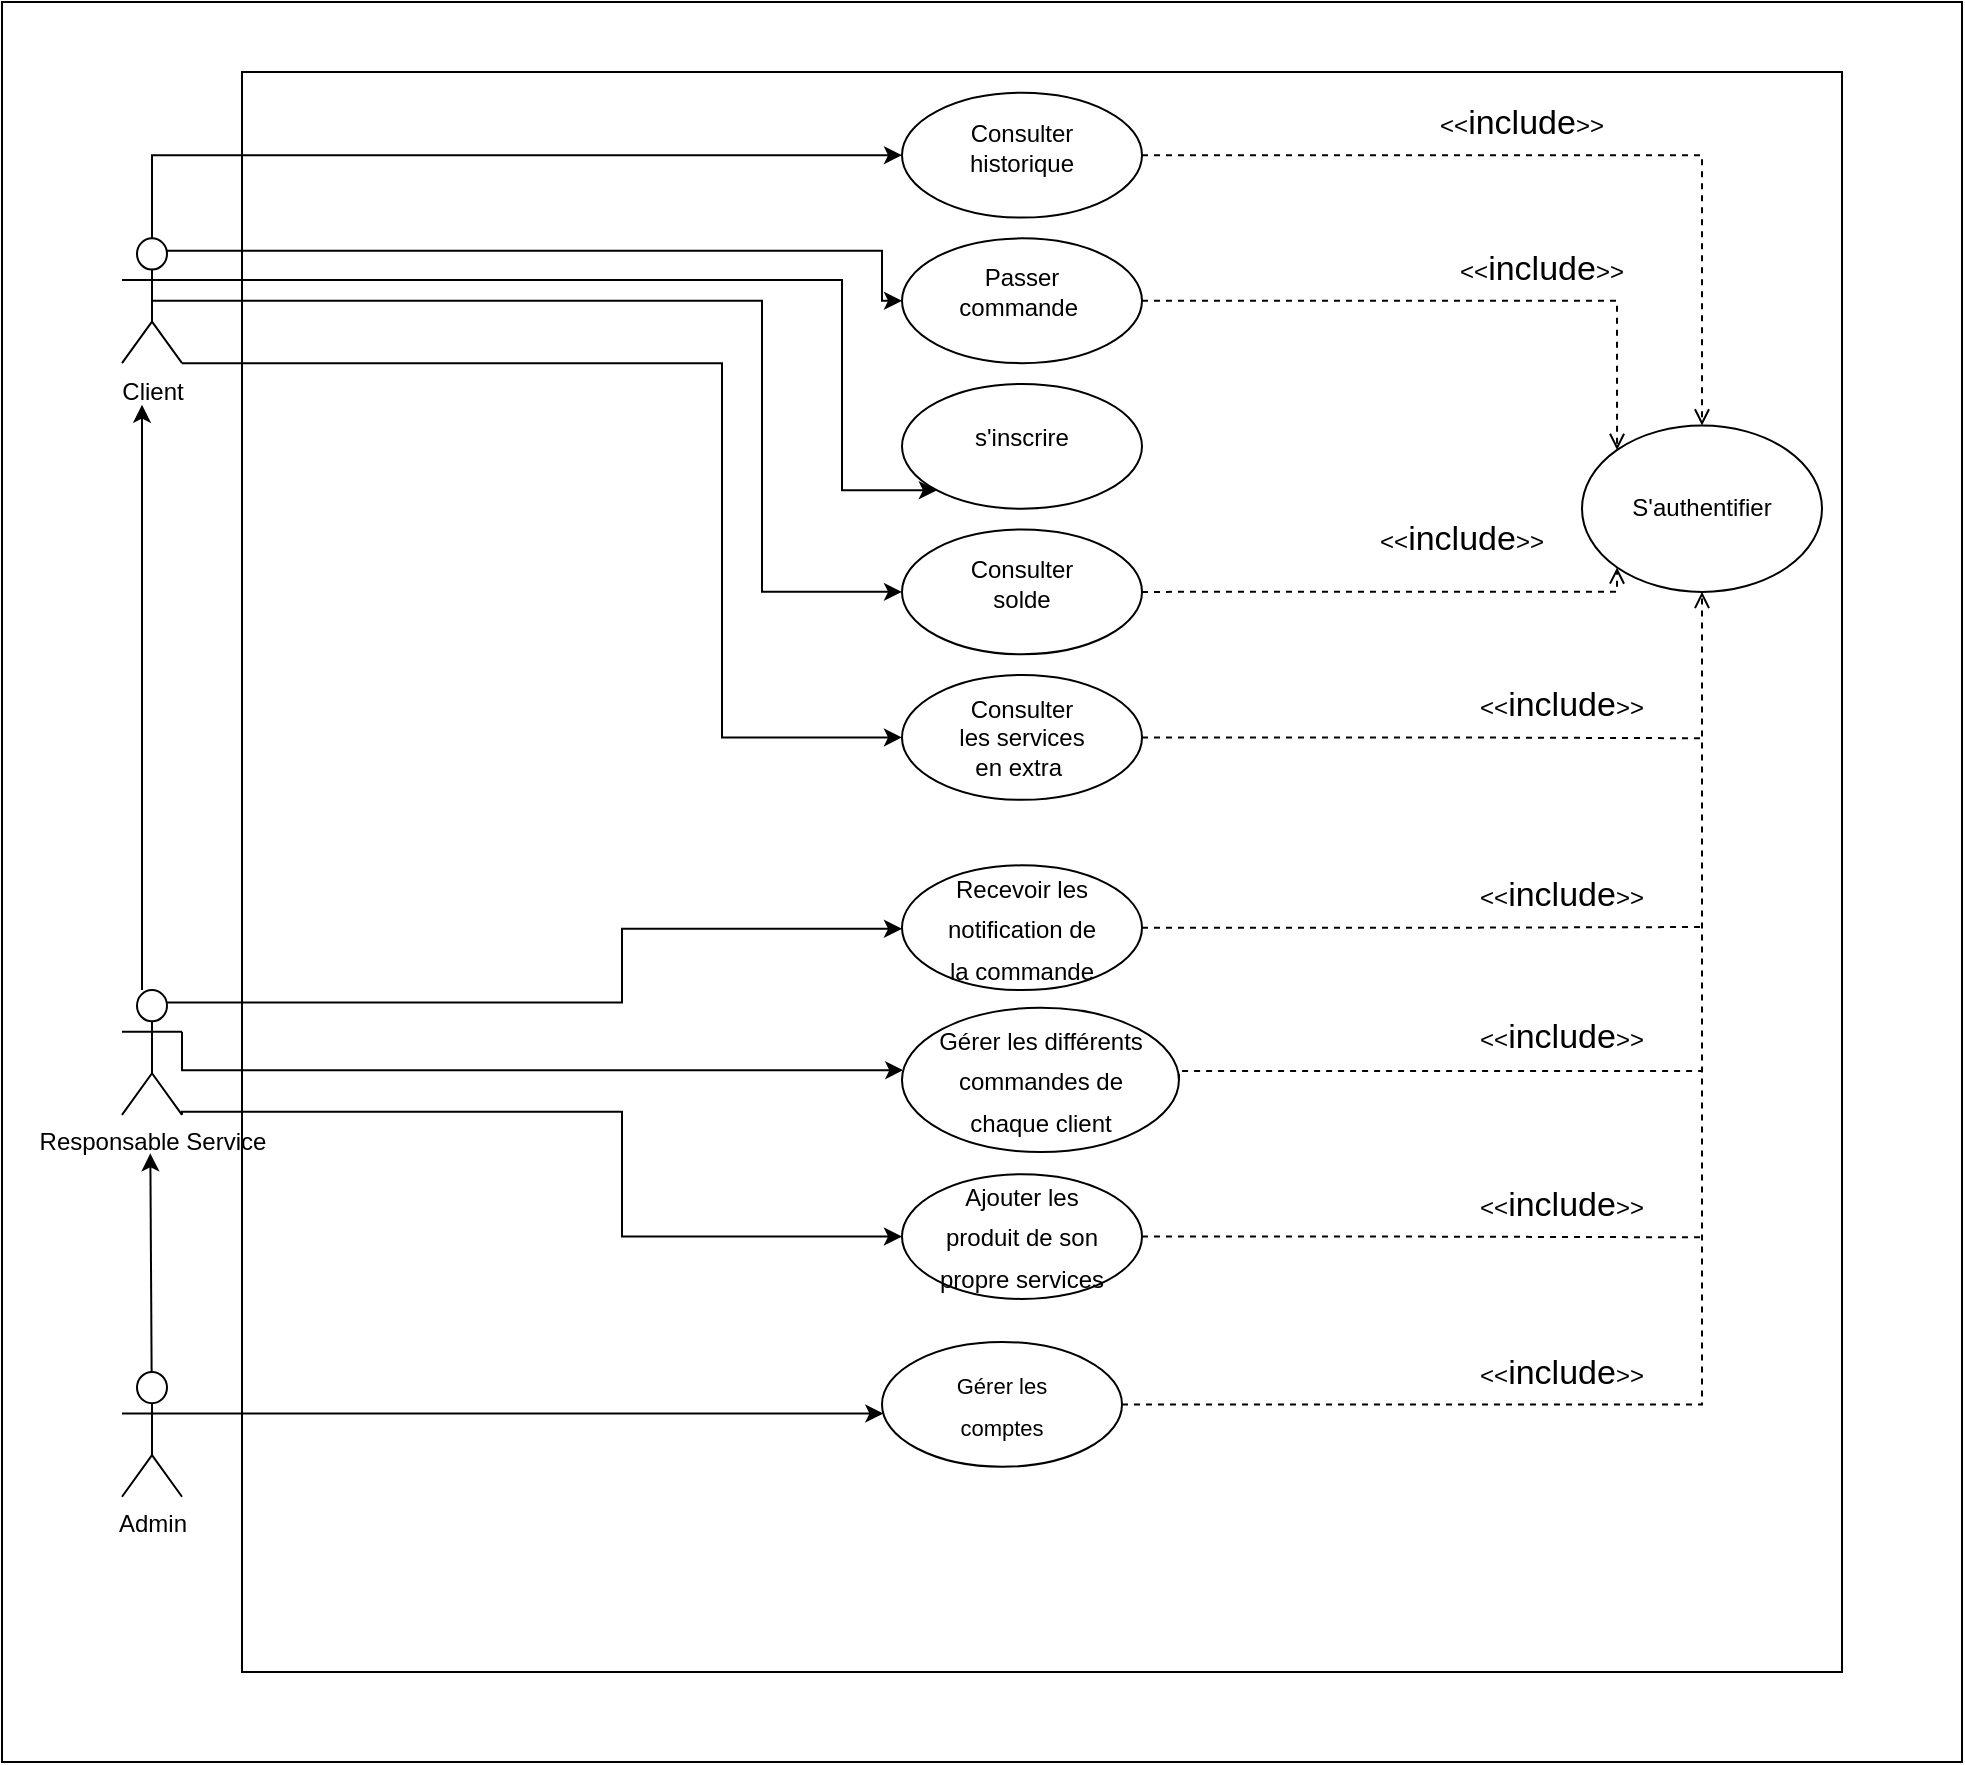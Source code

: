 <mxfile version="20.8.23" type="github">
  <diagram name="Page-1" id="Ohr7rfkL9KGcoza_FenF">
    <mxGraphModel dx="1120" dy="395" grid="1" gridSize="10" guides="1" tooltips="1" connect="1" arrows="1" fold="1" page="1" pageScale="1" pageWidth="827" pageHeight="1169" math="0" shadow="0">
      <root>
        <mxCell id="0" />
        <mxCell id="1" parent="0" />
        <mxCell id="cCbMwtoUdOYUd3SqK9MC-8" value="" style="rounded=0;whiteSpace=wrap;html=1;strokeColor=default;fontFamily=Helvetica;fontSize=12;fontColor=default;fillColor=default;movable=1;resizable=1;rotatable=1;deletable=1;editable=1;locked=0;connectable=1;" parent="1" vertex="1">
          <mxGeometry x="130" y="40" width="980" height="880" as="geometry" />
        </mxCell>
        <mxCell id="FbdB9yheL0EueXW62vN_-1" value="" style="whiteSpace=wrap;html=1;aspect=fixed;movable=1;resizable=1;rotatable=1;deletable=1;editable=1;locked=0;connectable=1;" parent="1" vertex="1">
          <mxGeometry x="250" y="75" width="800" height="800" as="geometry" />
        </mxCell>
        <mxCell id="GGOZEgVhEpOkgXt1D6zr-87" style="edgeStyle=orthogonalEdgeStyle;rounded=0;orthogonalLoop=1;jettySize=auto;html=1;exitX=0.5;exitY=0.5;exitDx=0;exitDy=0;exitPerimeter=0;fontSize=12;" parent="1" source="FbdB9yheL0EueXW62vN_-2" edge="1">
          <mxGeometry relative="1" as="geometry">
            <mxPoint x="580" y="334.939" as="targetPoint" />
            <Array as="points">
              <mxPoint x="510" y="189.373" />
              <mxPoint x="510" y="334.939" />
            </Array>
          </mxGeometry>
        </mxCell>
        <mxCell id="FbdB9yheL0EueXW62vN_-2" value="Client" style="shape=umlActor;verticalLabelPosition=bottom;verticalAlign=top;html=1;outlineConnect=0;labelBorderColor=none;" parent="1" vertex="1">
          <mxGeometry x="190" y="158.18" width="30" height="62.385" as="geometry" />
        </mxCell>
        <mxCell id="FbdB9yheL0EueXW62vN_-3" value="Responsable Service" style="shape=umlActor;verticalLabelPosition=bottom;verticalAlign=top;html=1;outlineConnect=0;" parent="1" vertex="1">
          <mxGeometry x="190" y="534.052" width="30" height="62.385" as="geometry" />
        </mxCell>
        <mxCell id="GGOZEgVhEpOkgXt1D6zr-15" value="" style="group;movable=1;resizable=1;rotatable=1;deletable=1;editable=1;locked=0;connectable=1;" parent="1" vertex="1" connectable="0">
          <mxGeometry x="920" y="251.758" width="120" height="83.18" as="geometry" />
        </mxCell>
        <mxCell id="FbdB9yheL0EueXW62vN_-14" value="" style="ellipse;whiteSpace=wrap;html=1;" parent="GGOZEgVhEpOkgXt1D6zr-15" vertex="1">
          <mxGeometry width="120" height="83.18" as="geometry" />
        </mxCell>
        <mxCell id="FbdB9yheL0EueXW62vN_-27" value="S&#39;authentifier" style="text;html=1;strokeColor=none;fillColor=none;align=center;verticalAlign=middle;whiteSpace=wrap;rounded=0;" parent="GGOZEgVhEpOkgXt1D6zr-15" vertex="1">
          <mxGeometry x="30" y="25.994" width="60" height="31.193" as="geometry" />
        </mxCell>
        <mxCell id="GGOZEgVhEpOkgXt1D6zr-27" value="" style="group" parent="1" vertex="1" connectable="0">
          <mxGeometry x="580" y="85.398" width="120" height="62.385" as="geometry" />
        </mxCell>
        <mxCell id="GGOZEgVhEpOkgXt1D6zr-24" value="" style="group" parent="GGOZEgVhEpOkgXt1D6zr-27" vertex="1" connectable="0">
          <mxGeometry width="120" height="62.385" as="geometry" />
        </mxCell>
        <mxCell id="GGOZEgVhEpOkgXt1D6zr-25" value="" style="ellipse;whiteSpace=wrap;html=1;" parent="GGOZEgVhEpOkgXt1D6zr-24" vertex="1">
          <mxGeometry width="120" height="62.385" as="geometry" />
        </mxCell>
        <mxCell id="GGOZEgVhEpOkgXt1D6zr-26" value="Consulter historique" style="text;html=1;strokeColor=none;fillColor=none;align=center;verticalAlign=middle;whiteSpace=wrap;rounded=0;" parent="GGOZEgVhEpOkgXt1D6zr-24" vertex="1">
          <mxGeometry x="30" y="15.596" width="60" height="23.394" as="geometry" />
        </mxCell>
        <mxCell id="GGOZEgVhEpOkgXt1D6zr-84" style="edgeStyle=orthogonalEdgeStyle;rounded=0;orthogonalLoop=1;jettySize=auto;html=1;exitX=0.5;exitY=0;exitDx=0;exitDy=0;exitPerimeter=0;fontSize=12;" parent="1" source="FbdB9yheL0EueXW62vN_-2" target="GGOZEgVhEpOkgXt1D6zr-25" edge="1">
          <mxGeometry relative="1" as="geometry">
            <Array as="points">
              <mxPoint x="205" y="116.59" />
            </Array>
          </mxGeometry>
        </mxCell>
        <mxCell id="GGOZEgVhEpOkgXt1D6zr-52" value="" style="group" parent="1" vertex="1" connectable="0">
          <mxGeometry x="580" y="158.18" width="120" height="62.385" as="geometry" />
        </mxCell>
        <mxCell id="GGOZEgVhEpOkgXt1D6zr-53" style="edgeStyle=orthogonalEdgeStyle;rounded=0;orthogonalLoop=1;jettySize=auto;html=1;exitX=1;exitY=0.333;exitDx=0;exitDy=0;exitPerimeter=0;entryX=0;entryY=0.5;entryDx=0;entryDy=0;" parent="GGOZEgVhEpOkgXt1D6zr-52" edge="1">
          <mxGeometry relative="1" as="geometry">
            <mxPoint y="41.59" as="targetPoint" />
          </mxGeometry>
        </mxCell>
        <mxCell id="GGOZEgVhEpOkgXt1D6zr-54" value="" style="group" parent="GGOZEgVhEpOkgXt1D6zr-52" vertex="1" connectable="0">
          <mxGeometry width="120" height="62.385" as="geometry" />
        </mxCell>
        <mxCell id="GGOZEgVhEpOkgXt1D6zr-55" value="" style="ellipse;whiteSpace=wrap;html=1;" parent="GGOZEgVhEpOkgXt1D6zr-54" vertex="1">
          <mxGeometry width="120" height="62.385" as="geometry" />
        </mxCell>
        <mxCell id="GGOZEgVhEpOkgXt1D6zr-56" value="Passer commande&amp;nbsp;" style="text;html=1;strokeColor=none;fillColor=none;align=center;verticalAlign=middle;whiteSpace=wrap;rounded=0;" parent="GGOZEgVhEpOkgXt1D6zr-54" vertex="1">
          <mxGeometry x="30" y="15.596" width="60" height="23.394" as="geometry" />
        </mxCell>
        <mxCell id="GGOZEgVhEpOkgXt1D6zr-85" style="edgeStyle=orthogonalEdgeStyle;rounded=0;orthogonalLoop=1;jettySize=auto;html=1;exitX=0.75;exitY=0.1;exitDx=0;exitDy=0;exitPerimeter=0;entryX=0;entryY=0.5;entryDx=0;entryDy=0;fontSize=12;" parent="1" source="FbdB9yheL0EueXW62vN_-2" target="GGOZEgVhEpOkgXt1D6zr-55" edge="1">
          <mxGeometry relative="1" as="geometry">
            <Array as="points">
              <mxPoint x="570" y="164.419" />
              <mxPoint x="570" y="189.373" />
            </Array>
          </mxGeometry>
        </mxCell>
        <mxCell id="GGOZEgVhEpOkgXt1D6zr-57" value="" style="group" parent="1" vertex="1" connectable="0">
          <mxGeometry x="580" y="230.963" width="120" height="62.385" as="geometry" />
        </mxCell>
        <mxCell id="GGOZEgVhEpOkgXt1D6zr-58" style="edgeStyle=orthogonalEdgeStyle;rounded=0;orthogonalLoop=1;jettySize=auto;html=1;exitX=1;exitY=0.333;exitDx=0;exitDy=0;exitPerimeter=0;entryX=0;entryY=0.5;entryDx=0;entryDy=0;" parent="GGOZEgVhEpOkgXt1D6zr-57" edge="1">
          <mxGeometry relative="1" as="geometry">
            <mxPoint y="41.59" as="targetPoint" />
          </mxGeometry>
        </mxCell>
        <mxCell id="GGOZEgVhEpOkgXt1D6zr-59" value="" style="group" parent="GGOZEgVhEpOkgXt1D6zr-57" vertex="1" connectable="0">
          <mxGeometry width="120" height="62.385" as="geometry" />
        </mxCell>
        <mxCell id="GGOZEgVhEpOkgXt1D6zr-60" value="" style="ellipse;whiteSpace=wrap;html=1;" parent="GGOZEgVhEpOkgXt1D6zr-59" vertex="1">
          <mxGeometry width="120" height="62.385" as="geometry" />
        </mxCell>
        <mxCell id="GGOZEgVhEpOkgXt1D6zr-61" value="s&#39;inscrire" style="text;html=1;strokeColor=none;fillColor=none;align=center;verticalAlign=middle;whiteSpace=wrap;rounded=0;" parent="GGOZEgVhEpOkgXt1D6zr-59" vertex="1">
          <mxGeometry x="30" y="15.596" width="60" height="23.394" as="geometry" />
        </mxCell>
        <mxCell id="GGOZEgVhEpOkgXt1D6zr-86" style="edgeStyle=orthogonalEdgeStyle;rounded=0;orthogonalLoop=1;jettySize=auto;html=1;exitX=1;exitY=0.333;exitDx=0;exitDy=0;exitPerimeter=0;entryX=0;entryY=1;entryDx=0;entryDy=0;fontSize=12;" parent="1" source="FbdB9yheL0EueXW62vN_-2" target="GGOZEgVhEpOkgXt1D6zr-60" edge="1">
          <mxGeometry relative="1" as="geometry">
            <Array as="points">
              <mxPoint x="550" y="178.976" />
              <mxPoint x="550" y="283.991" />
            </Array>
          </mxGeometry>
        </mxCell>
        <mxCell id="GGOZEgVhEpOkgXt1D6zr-62" value="" style="group" parent="1" vertex="1" connectable="0">
          <mxGeometry x="580" y="303.746" width="120" height="62.385" as="geometry" />
        </mxCell>
        <mxCell id="GGOZEgVhEpOkgXt1D6zr-63" style="edgeStyle=orthogonalEdgeStyle;rounded=0;orthogonalLoop=1;jettySize=auto;html=1;exitX=1;exitY=0.333;exitDx=0;exitDy=0;exitPerimeter=0;entryX=0;entryY=0.5;entryDx=0;entryDy=0;" parent="GGOZEgVhEpOkgXt1D6zr-62" edge="1">
          <mxGeometry relative="1" as="geometry">
            <mxPoint y="41.59" as="targetPoint" />
          </mxGeometry>
        </mxCell>
        <mxCell id="GGOZEgVhEpOkgXt1D6zr-64" value="" style="group" parent="GGOZEgVhEpOkgXt1D6zr-62" vertex="1" connectable="0">
          <mxGeometry width="120" height="62.385" as="geometry" />
        </mxCell>
        <mxCell id="GGOZEgVhEpOkgXt1D6zr-65" value="" style="ellipse;whiteSpace=wrap;html=1;" parent="GGOZEgVhEpOkgXt1D6zr-64" vertex="1">
          <mxGeometry width="120" height="62.385" as="geometry" />
        </mxCell>
        <mxCell id="GGOZEgVhEpOkgXt1D6zr-66" value="Consulter solde" style="text;html=1;strokeColor=none;fillColor=none;align=center;verticalAlign=middle;whiteSpace=wrap;rounded=0;" parent="GGOZEgVhEpOkgXt1D6zr-64" vertex="1">
          <mxGeometry x="30" y="15.596" width="60" height="23.394" as="geometry" />
        </mxCell>
        <mxCell id="GGOZEgVhEpOkgXt1D6zr-67" value="" style="group" parent="1" vertex="1" connectable="0">
          <mxGeometry x="580" y="376.529" width="120" height="62.385" as="geometry" />
        </mxCell>
        <mxCell id="GGOZEgVhEpOkgXt1D6zr-68" style="edgeStyle=orthogonalEdgeStyle;rounded=0;orthogonalLoop=1;jettySize=auto;html=1;exitX=1;exitY=0.333;exitDx=0;exitDy=0;exitPerimeter=0;entryX=0;entryY=0.5;entryDx=0;entryDy=0;" parent="GGOZEgVhEpOkgXt1D6zr-67" edge="1">
          <mxGeometry relative="1" as="geometry">
            <mxPoint y="41.59" as="targetPoint" />
          </mxGeometry>
        </mxCell>
        <mxCell id="GGOZEgVhEpOkgXt1D6zr-69" value="" style="group" parent="GGOZEgVhEpOkgXt1D6zr-67" vertex="1" connectable="0">
          <mxGeometry width="120" height="62.385" as="geometry" />
        </mxCell>
        <mxCell id="GGOZEgVhEpOkgXt1D6zr-125" style="edgeStyle=orthogonalEdgeStyle;rounded=0;orthogonalLoop=1;jettySize=auto;html=1;exitX=1;exitY=0.5;exitDx=0;exitDy=0;dashed=1;fontSize=12;endArrow=none;endFill=0;" parent="GGOZEgVhEpOkgXt1D6zr-69" source="GGOZEgVhEpOkgXt1D6zr-70" edge="1">
          <mxGeometry relative="1" as="geometry">
            <mxPoint x="400" y="31.593" as="targetPoint" />
          </mxGeometry>
        </mxCell>
        <mxCell id="GGOZEgVhEpOkgXt1D6zr-70" value="" style="ellipse;whiteSpace=wrap;html=1;" parent="GGOZEgVhEpOkgXt1D6zr-69" vertex="1">
          <mxGeometry width="120" height="62.385" as="geometry" />
        </mxCell>
        <mxCell id="GGOZEgVhEpOkgXt1D6zr-71" value="Consulter les services en extra&amp;nbsp;" style="text;html=1;strokeColor=none;fillColor=none;align=center;verticalAlign=middle;whiteSpace=wrap;rounded=0;" parent="GGOZEgVhEpOkgXt1D6zr-69" vertex="1">
          <mxGeometry x="25" y="19.496" width="70" height="23.394" as="geometry" />
        </mxCell>
        <mxCell id="GGOZEgVhEpOkgXt1D6zr-124" style="edgeStyle=orthogonalEdgeStyle;rounded=0;orthogonalLoop=1;jettySize=auto;html=1;exitX=1;exitY=0.5;exitDx=0;exitDy=0;dashed=1;fontSize=12;endArrow=none;endFill=0;" parent="1" source="GGOZEgVhEpOkgXt1D6zr-91" edge="1">
          <mxGeometry relative="1" as="geometry">
            <mxPoint x="980" y="502.499" as="targetPoint" />
          </mxGeometry>
        </mxCell>
        <mxCell id="GGOZEgVhEpOkgXt1D6zr-123" style="edgeStyle=orthogonalEdgeStyle;rounded=0;orthogonalLoop=1;jettySize=auto;html=1;exitX=1;exitY=0.5;exitDx=0;exitDy=0;dashed=1;fontSize=12;endArrow=none;endFill=0;" parent="1" source="GGOZEgVhEpOkgXt1D6zr-92" edge="1">
          <mxGeometry relative="1" as="geometry">
            <mxPoint x="980" y="574.482" as="targetPoint" />
            <Array as="points">
              <mxPoint x="719" y="574" />
            </Array>
          </mxGeometry>
        </mxCell>
        <mxCell id="GGOZEgVhEpOkgXt1D6zr-122" style="edgeStyle=orthogonalEdgeStyle;rounded=0;orthogonalLoop=1;jettySize=auto;html=1;exitX=1;exitY=0.5;exitDx=0;exitDy=0;dashed=1;fontSize=12;endArrow=none;endFill=0;" parent="1" source="GGOZEgVhEpOkgXt1D6zr-93" edge="1">
          <mxGeometry relative="1" as="geometry">
            <mxPoint x="980" y="657.663" as="targetPoint" />
          </mxGeometry>
        </mxCell>
        <mxCell id="GGOZEgVhEpOkgXt1D6zr-114" style="edgeStyle=orthogonalEdgeStyle;rounded=0;orthogonalLoop=1;jettySize=auto;html=1;exitX=1;exitY=0.5;exitDx=0;exitDy=0;entryX=0.5;entryY=1;entryDx=0;entryDy=0;fontSize=12;dashed=1;endArrow=open;endFill=0;" parent="1" source="GGOZEgVhEpOkgXt1D6zr-99" target="FbdB9yheL0EueXW62vN_-14" edge="1">
          <mxGeometry relative="1" as="geometry" />
        </mxCell>
        <mxCell id="GGOZEgVhEpOkgXt1D6zr-88" style="edgeStyle=orthogonalEdgeStyle;rounded=0;orthogonalLoop=1;jettySize=auto;html=1;exitX=1;exitY=1;exitDx=0;exitDy=0;exitPerimeter=0;entryX=0;entryY=0.5;entryDx=0;entryDy=0;fontSize=12;" parent="1" source="FbdB9yheL0EueXW62vN_-2" target="GGOZEgVhEpOkgXt1D6zr-70" edge="1">
          <mxGeometry relative="1" as="geometry">
            <Array as="points">
              <mxPoint x="490" y="220.566" />
              <mxPoint x="490" y="407.722" />
            </Array>
          </mxGeometry>
        </mxCell>
        <mxCell id="GGOZEgVhEpOkgXt1D6zr-126" style="edgeStyle=orthogonalEdgeStyle;rounded=0;orthogonalLoop=1;jettySize=auto;html=1;exitX=1;exitY=0.5;exitDx=0;exitDy=0;entryX=0;entryY=1;entryDx=0;entryDy=0;dashed=1;fontSize=12;endArrow=open;endFill=0;" parent="1" source="GGOZEgVhEpOkgXt1D6zr-65" target="FbdB9yheL0EueXW62vN_-14" edge="1">
          <mxGeometry relative="1" as="geometry">
            <Array as="points">
              <mxPoint x="938" y="334.939" />
            </Array>
          </mxGeometry>
        </mxCell>
        <mxCell id="GGOZEgVhEpOkgXt1D6zr-128" style="edgeStyle=orthogonalEdgeStyle;rounded=0;orthogonalLoop=1;jettySize=auto;html=1;exitX=1;exitY=0.5;exitDx=0;exitDy=0;entryX=0;entryY=0;entryDx=0;entryDy=0;dashed=1;fontSize=12;endArrow=open;endFill=0;" parent="1" source="GGOZEgVhEpOkgXt1D6zr-55" target="FbdB9yheL0EueXW62vN_-14" edge="1">
          <mxGeometry relative="1" as="geometry" />
        </mxCell>
        <mxCell id="GGOZEgVhEpOkgXt1D6zr-129" style="edgeStyle=orthogonalEdgeStyle;rounded=0;orthogonalLoop=1;jettySize=auto;html=1;exitX=1;exitY=0.5;exitDx=0;exitDy=0;entryX=0.5;entryY=0;entryDx=0;entryDy=0;dashed=1;fontSize=12;endArrow=open;endFill=0;" parent="1" source="GGOZEgVhEpOkgXt1D6zr-25" target="FbdB9yheL0EueXW62vN_-14" edge="1">
          <mxGeometry relative="1" as="geometry" />
        </mxCell>
        <mxCell id="GGOZEgVhEpOkgXt1D6zr-130" value="&amp;lt;&amp;lt;&lt;font style=&quot;font-size: 17px;&quot;&gt;include&lt;/font&gt;&amp;gt;&amp;gt;" style="text;html=1;strokeColor=none;fillColor=none;align=center;verticalAlign=middle;whiteSpace=wrap;rounded=0;fontSize=12;" parent="1" vertex="1">
          <mxGeometry x="860" y="85.398" width="60" height="31.193" as="geometry" />
        </mxCell>
        <mxCell id="GGOZEgVhEpOkgXt1D6zr-133" value="&amp;lt;&amp;lt;&lt;font style=&quot;font-size: 17px;&quot;&gt;include&lt;/font&gt;&amp;gt;&amp;gt;" style="text;html=1;strokeColor=none;fillColor=none;align=center;verticalAlign=middle;whiteSpace=wrap;rounded=0;fontSize=12;" parent="1" vertex="1">
          <mxGeometry x="870" y="158.18" width="60" height="31.193" as="geometry" />
        </mxCell>
        <mxCell id="GGOZEgVhEpOkgXt1D6zr-136" value="&amp;lt;&amp;lt;&lt;font style=&quot;font-size: 17px;&quot;&gt;include&lt;/font&gt;&amp;gt;&amp;gt;" style="text;html=1;strokeColor=none;fillColor=none;align=center;verticalAlign=middle;whiteSpace=wrap;rounded=0;fontSize=12;" parent="1" vertex="1">
          <mxGeometry x="830" y="293.349" width="60" height="31.193" as="geometry" />
        </mxCell>
        <mxCell id="GGOZEgVhEpOkgXt1D6zr-137" value="&amp;lt;&amp;lt;&lt;font style=&quot;font-size: 17px;&quot;&gt;include&lt;/font&gt;&amp;gt;&amp;gt;" style="text;html=1;strokeColor=none;fillColor=none;align=center;verticalAlign=middle;whiteSpace=wrap;rounded=0;fontSize=12;" parent="1" vertex="1">
          <mxGeometry x="880" y="376.529" width="60" height="31.193" as="geometry" />
        </mxCell>
        <mxCell id="GGOZEgVhEpOkgXt1D6zr-138" value="&amp;lt;&amp;lt;&lt;font style=&quot;font-size: 17px;&quot;&gt;include&lt;/font&gt;&amp;gt;&amp;gt;" style="text;html=1;strokeColor=none;fillColor=none;align=center;verticalAlign=middle;whiteSpace=wrap;rounded=0;fontSize=12;" parent="1" vertex="1">
          <mxGeometry x="880" y="471.667" width="60" height="31.193" as="geometry" />
        </mxCell>
        <mxCell id="GGOZEgVhEpOkgXt1D6zr-140" value="&amp;lt;&amp;lt;&lt;font style=&quot;font-size: 17px;&quot;&gt;include&lt;/font&gt;&amp;gt;&amp;gt;" style="text;html=1;strokeColor=none;fillColor=none;align=center;verticalAlign=middle;whiteSpace=wrap;rounded=0;fontSize=12;" parent="1" vertex="1">
          <mxGeometry x="880" y="542.89" width="60" height="31.193" as="geometry" />
        </mxCell>
        <mxCell id="GGOZEgVhEpOkgXt1D6zr-141" value="&amp;lt;&amp;lt;&lt;font style=&quot;font-size: 17px;&quot;&gt;include&lt;/font&gt;&amp;gt;&amp;gt;" style="text;html=1;strokeColor=none;fillColor=none;align=center;verticalAlign=middle;whiteSpace=wrap;rounded=0;fontSize=12;" parent="1" vertex="1">
          <mxGeometry x="880" y="626.07" width="60" height="31.193" as="geometry" />
        </mxCell>
        <mxCell id="GGOZEgVhEpOkgXt1D6zr-147" value="&amp;lt;&amp;lt;&lt;font style=&quot;font-size: 17px;&quot;&gt;include&lt;/font&gt;&amp;gt;&amp;gt;" style="text;html=1;strokeColor=none;fillColor=none;align=center;verticalAlign=middle;whiteSpace=wrap;rounded=0;fontSize=12;" parent="1" vertex="1">
          <mxGeometry x="880" y="709.996" width="60" height="31.193" as="geometry" />
        </mxCell>
        <mxCell id="GGOZEgVhEpOkgXt1D6zr-149" value="" style="group" parent="1" vertex="1" connectable="0">
          <mxGeometry x="580" y="471.667" width="120" height="62.385" as="geometry" />
        </mxCell>
        <mxCell id="GGOZEgVhEpOkgXt1D6zr-91" value="" style="ellipse;whiteSpace=wrap;html=1;" parent="GGOZEgVhEpOkgXt1D6zr-149" vertex="1">
          <mxGeometry width="120" height="62.385" as="geometry" />
        </mxCell>
        <mxCell id="GGOZEgVhEpOkgXt1D6zr-148" value="&lt;font style=&quot;font-size: 12px;&quot;&gt;Recevoir les notification de la commande&lt;/font&gt;" style="text;html=1;strokeColor=none;fillColor=none;align=center;verticalAlign=middle;whiteSpace=wrap;rounded=0;fontSize=17;" parent="GGOZEgVhEpOkgXt1D6zr-149" vertex="1">
          <mxGeometry x="20" y="15.596" width="80" height="31.193" as="geometry" />
        </mxCell>
        <mxCell id="GGOZEgVhEpOkgXt1D6zr-100" style="edgeStyle=orthogonalEdgeStyle;rounded=0;orthogonalLoop=1;jettySize=auto;html=1;exitX=0.75;exitY=0.1;exitDx=0;exitDy=0;exitPerimeter=0;fontSize=12;" parent="1" source="FbdB9yheL0EueXW62vN_-3" target="GGOZEgVhEpOkgXt1D6zr-91" edge="1">
          <mxGeometry relative="1" as="geometry">
            <Array as="points">
              <mxPoint x="440" y="540.81" />
              <mxPoint x="440" y="503.379" />
            </Array>
          </mxGeometry>
        </mxCell>
        <mxCell id="GGOZEgVhEpOkgXt1D6zr-151" value="" style="group" parent="1" vertex="1" connectable="0">
          <mxGeometry x="580" y="542.89" width="150" height="72.11" as="geometry" />
        </mxCell>
        <mxCell id="GGOZEgVhEpOkgXt1D6zr-92" value="" style="ellipse;whiteSpace=wrap;html=1;" parent="GGOZEgVhEpOkgXt1D6zr-151" vertex="1">
          <mxGeometry width="138.462" height="72.11" as="geometry" />
        </mxCell>
        <mxCell id="GGOZEgVhEpOkgXt1D6zr-150" value="&lt;font style=&quot;font-size: 12px;&quot;&gt;Gérer les différents commandes de chaque client&lt;/font&gt;" style="text;html=1;strokeColor=none;fillColor=none;align=center;verticalAlign=middle;whiteSpace=wrap;rounded=0;fontSize=17;" parent="GGOZEgVhEpOkgXt1D6zr-151" vertex="1">
          <mxGeometry x="11.538" y="18.027" width="115.385" height="36.055" as="geometry" />
        </mxCell>
        <mxCell id="GGOZEgVhEpOkgXt1D6zr-101" style="edgeStyle=orthogonalEdgeStyle;rounded=0;orthogonalLoop=1;jettySize=auto;html=1;exitX=1;exitY=0.333;exitDx=0;exitDy=0;exitPerimeter=0;fontSize=12;" parent="1" source="FbdB9yheL0EueXW62vN_-3" target="GGOZEgVhEpOkgXt1D6zr-92" edge="1">
          <mxGeometry relative="1" as="geometry">
            <Array as="points">
              <mxPoint x="220" y="574.083" />
            </Array>
          </mxGeometry>
        </mxCell>
        <mxCell id="GGOZEgVhEpOkgXt1D6zr-153" value="" style="group" parent="1" vertex="1" connectable="0">
          <mxGeometry x="580" y="626.07" width="120" height="62.385" as="geometry" />
        </mxCell>
        <mxCell id="GGOZEgVhEpOkgXt1D6zr-93" value="" style="ellipse;whiteSpace=wrap;html=1;" parent="GGOZEgVhEpOkgXt1D6zr-153" vertex="1">
          <mxGeometry width="120" height="62.385" as="geometry" />
        </mxCell>
        <mxCell id="GGOZEgVhEpOkgXt1D6zr-152" value="&lt;font style=&quot;font-size: 12px;&quot;&gt;Ajouter les produit de son propre services&lt;/font&gt;" style="text;html=1;strokeColor=none;fillColor=none;align=center;verticalAlign=middle;whiteSpace=wrap;rounded=0;fontSize=17;" parent="GGOZEgVhEpOkgXt1D6zr-153" vertex="1">
          <mxGeometry x="15" y="15.6" width="90" height="31.19" as="geometry" />
        </mxCell>
        <mxCell id="GGOZEgVhEpOkgXt1D6zr-102" style="edgeStyle=orthogonalEdgeStyle;rounded=0;orthogonalLoop=1;jettySize=auto;html=1;exitX=1;exitY=1;exitDx=0;exitDy=0;exitPerimeter=0;entryX=0;entryY=0.5;entryDx=0;entryDy=0;fontSize=12;" parent="1" source="FbdB9yheL0EueXW62vN_-3" target="GGOZEgVhEpOkgXt1D6zr-93" edge="1">
          <mxGeometry relative="1" as="geometry">
            <Array as="points">
              <mxPoint x="440" y="594.878" />
              <mxPoint x="440" y="657.263" />
            </Array>
          </mxGeometry>
        </mxCell>
        <mxCell id="GGOZEgVhEpOkgXt1D6zr-171" value="" style="endArrow=classic;html=1;rounded=0;fontSize=10;endFill=1;startArrow=none;" parent="1" edge="1" source="GGOZEgVhEpOkgXt1D6zr-103">
          <mxGeometry width="50" height="50" relative="1" as="geometry">
            <mxPoint x="204" y="823.624" as="sourcePoint" />
            <mxPoint x="204.17" y="615.673" as="targetPoint" />
          </mxGeometry>
        </mxCell>
        <mxCell id="GGOZEgVhEpOkgXt1D6zr-172" value="" style="endArrow=classic;html=1;rounded=0;fontSize=10;" parent="1" edge="1">
          <mxGeometry width="50" height="50" relative="1" as="geometry">
            <mxPoint x="200" y="534.052" as="sourcePoint" />
            <mxPoint x="200" y="241.361" as="targetPoint" />
          </mxGeometry>
        </mxCell>
        <mxCell id="GGOZEgVhEpOkgXt1D6zr-107" style="edgeStyle=orthogonalEdgeStyle;rounded=0;orthogonalLoop=1;jettySize=auto;html=1;exitX=1;exitY=0.333;exitDx=0;exitDy=0;exitPerimeter=0;fontSize=12;" parent="1" source="GGOZEgVhEpOkgXt1D6zr-103" target="GGOZEgVhEpOkgXt1D6zr-99" edge="1">
          <mxGeometry relative="1" as="geometry">
            <Array as="points">
              <mxPoint x="470" y="746" />
              <mxPoint x="470" y="746" />
            </Array>
          </mxGeometry>
        </mxCell>
        <mxCell id="X7iM2jpEjkNd8Ozmzcw_-217" value="" style="group" vertex="1" connectable="0" parent="1">
          <mxGeometry x="570" y="709.996" width="120" height="62.385" as="geometry" />
        </mxCell>
        <mxCell id="GGOZEgVhEpOkgXt1D6zr-99" value="" style="ellipse;whiteSpace=wrap;html=1;" parent="X7iM2jpEjkNd8Ozmzcw_-217" vertex="1">
          <mxGeometry width="120" height="62.385" as="geometry" />
        </mxCell>
        <mxCell id="GGOZEgVhEpOkgXt1D6zr-159" value="" style="group;movable=1;resizable=1;rotatable=1;deletable=1;editable=1;locked=0;connectable=1;" parent="X7iM2jpEjkNd8Ozmzcw_-217" vertex="1" connectable="0">
          <mxGeometry width="120" height="62.385" as="geometry" />
        </mxCell>
        <mxCell id="GGOZEgVhEpOkgXt1D6zr-158" value="&lt;font style=&quot;font-size: 11px;&quot;&gt;Gérer les comptes&lt;/font&gt;" style="text;html=1;strokeColor=none;fillColor=none;align=center;verticalAlign=middle;whiteSpace=wrap;rounded=0;fontSize=17;" parent="GGOZEgVhEpOkgXt1D6zr-159" vertex="1">
          <mxGeometry x="30" y="15.596" width="60" height="31.193" as="geometry" />
        </mxCell>
        <mxCell id="GGOZEgVhEpOkgXt1D6zr-103" value="Admin" style="shape=umlActor;verticalLabelPosition=bottom;verticalAlign=top;html=1;outlineConnect=0;fontSize=12;movable=1;resizable=1;rotatable=1;deletable=1;editable=1;locked=0;connectable=1;" parent="1" vertex="1">
          <mxGeometry x="190" y="724.994" width="30" height="62.385" as="geometry" />
        </mxCell>
      </root>
    </mxGraphModel>
  </diagram>
</mxfile>
